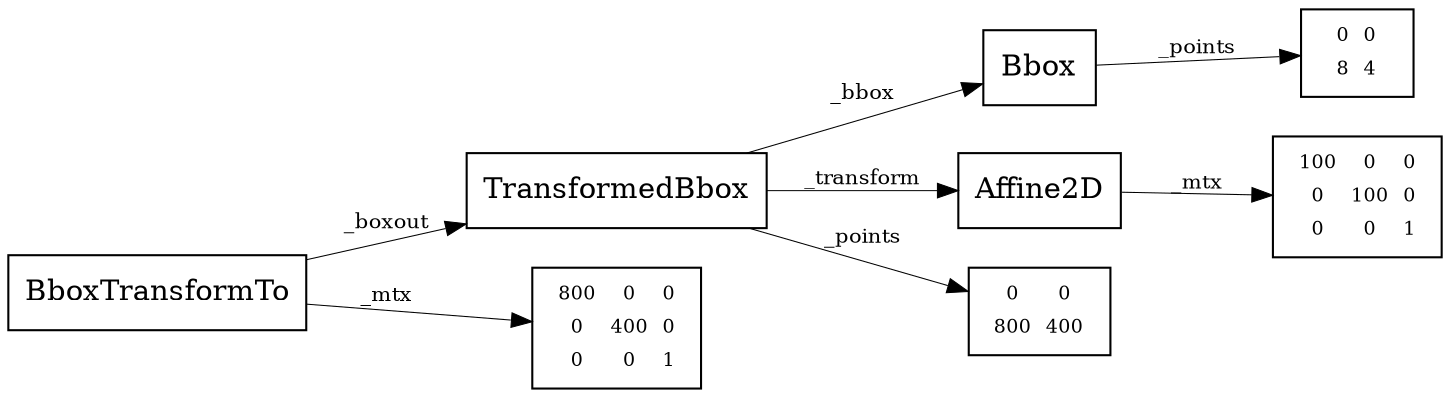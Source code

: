 digraph structs {
rankdir="LR";        
node [shape=record,style=filled];
edge [fontsize=10, penwidth=0.5];
obj_3210794186176[label="BboxTransformTo",fillcolor=white];
obj_3210794186120[label="TransformedBbox",fillcolor=white];
obj_3210794186008[label="Bbox",fillcolor=white];
obj_3210793201216[label=<<table border="0"><tr><td>0</td><td>0</td></tr><tr><td>8</td><td>4</td></tr></table>>,fillcolor=white, fontsize=9];
obj_3210794186008 -> obj_3210793201216[label="_points",style=solid];
obj_3210794186120 -> obj_3210794186008[label="_bbox",style=solid];
obj_3210794186064[label="Affine2D",fillcolor=white];
obj_3210812216064[label=<<table border="0"><tr><td>100</td><td>0</td><td>0</td></tr><tr><td>0</td><td>100</td><td>0</td></tr><tr><td>0</td><td>0</td><td>1</td></tr></table>>,fillcolor=white, fontsize=9];
obj_3210794186064 -> obj_3210812216064[label="_mtx",style=solid];
obj_3210794186120 -> obj_3210794186064[label="_transform",style=solid];
obj_3210812024272[label=<<table border="0"><tr><td>0</td><td>0</td></tr><tr><td>800</td><td>400</td></tr></table>>,fillcolor=white, fontsize=9];
obj_3210794186120 -> obj_3210812024272[label="_points",style=solid];
obj_3210794186176 -> obj_3210794186120[label="_boxout",style=solid];
obj_3210812026592[label=<<table border="0"><tr><td>800</td><td>0</td><td>0</td></tr><tr><td>0</td><td>400</td><td>0</td></tr><tr><td>0</td><td>0</td><td>1</td></tr></table>>,fillcolor=white, fontsize=9];
obj_3210794186176 -> obj_3210812026592[label="_mtx",style=solid];
}
